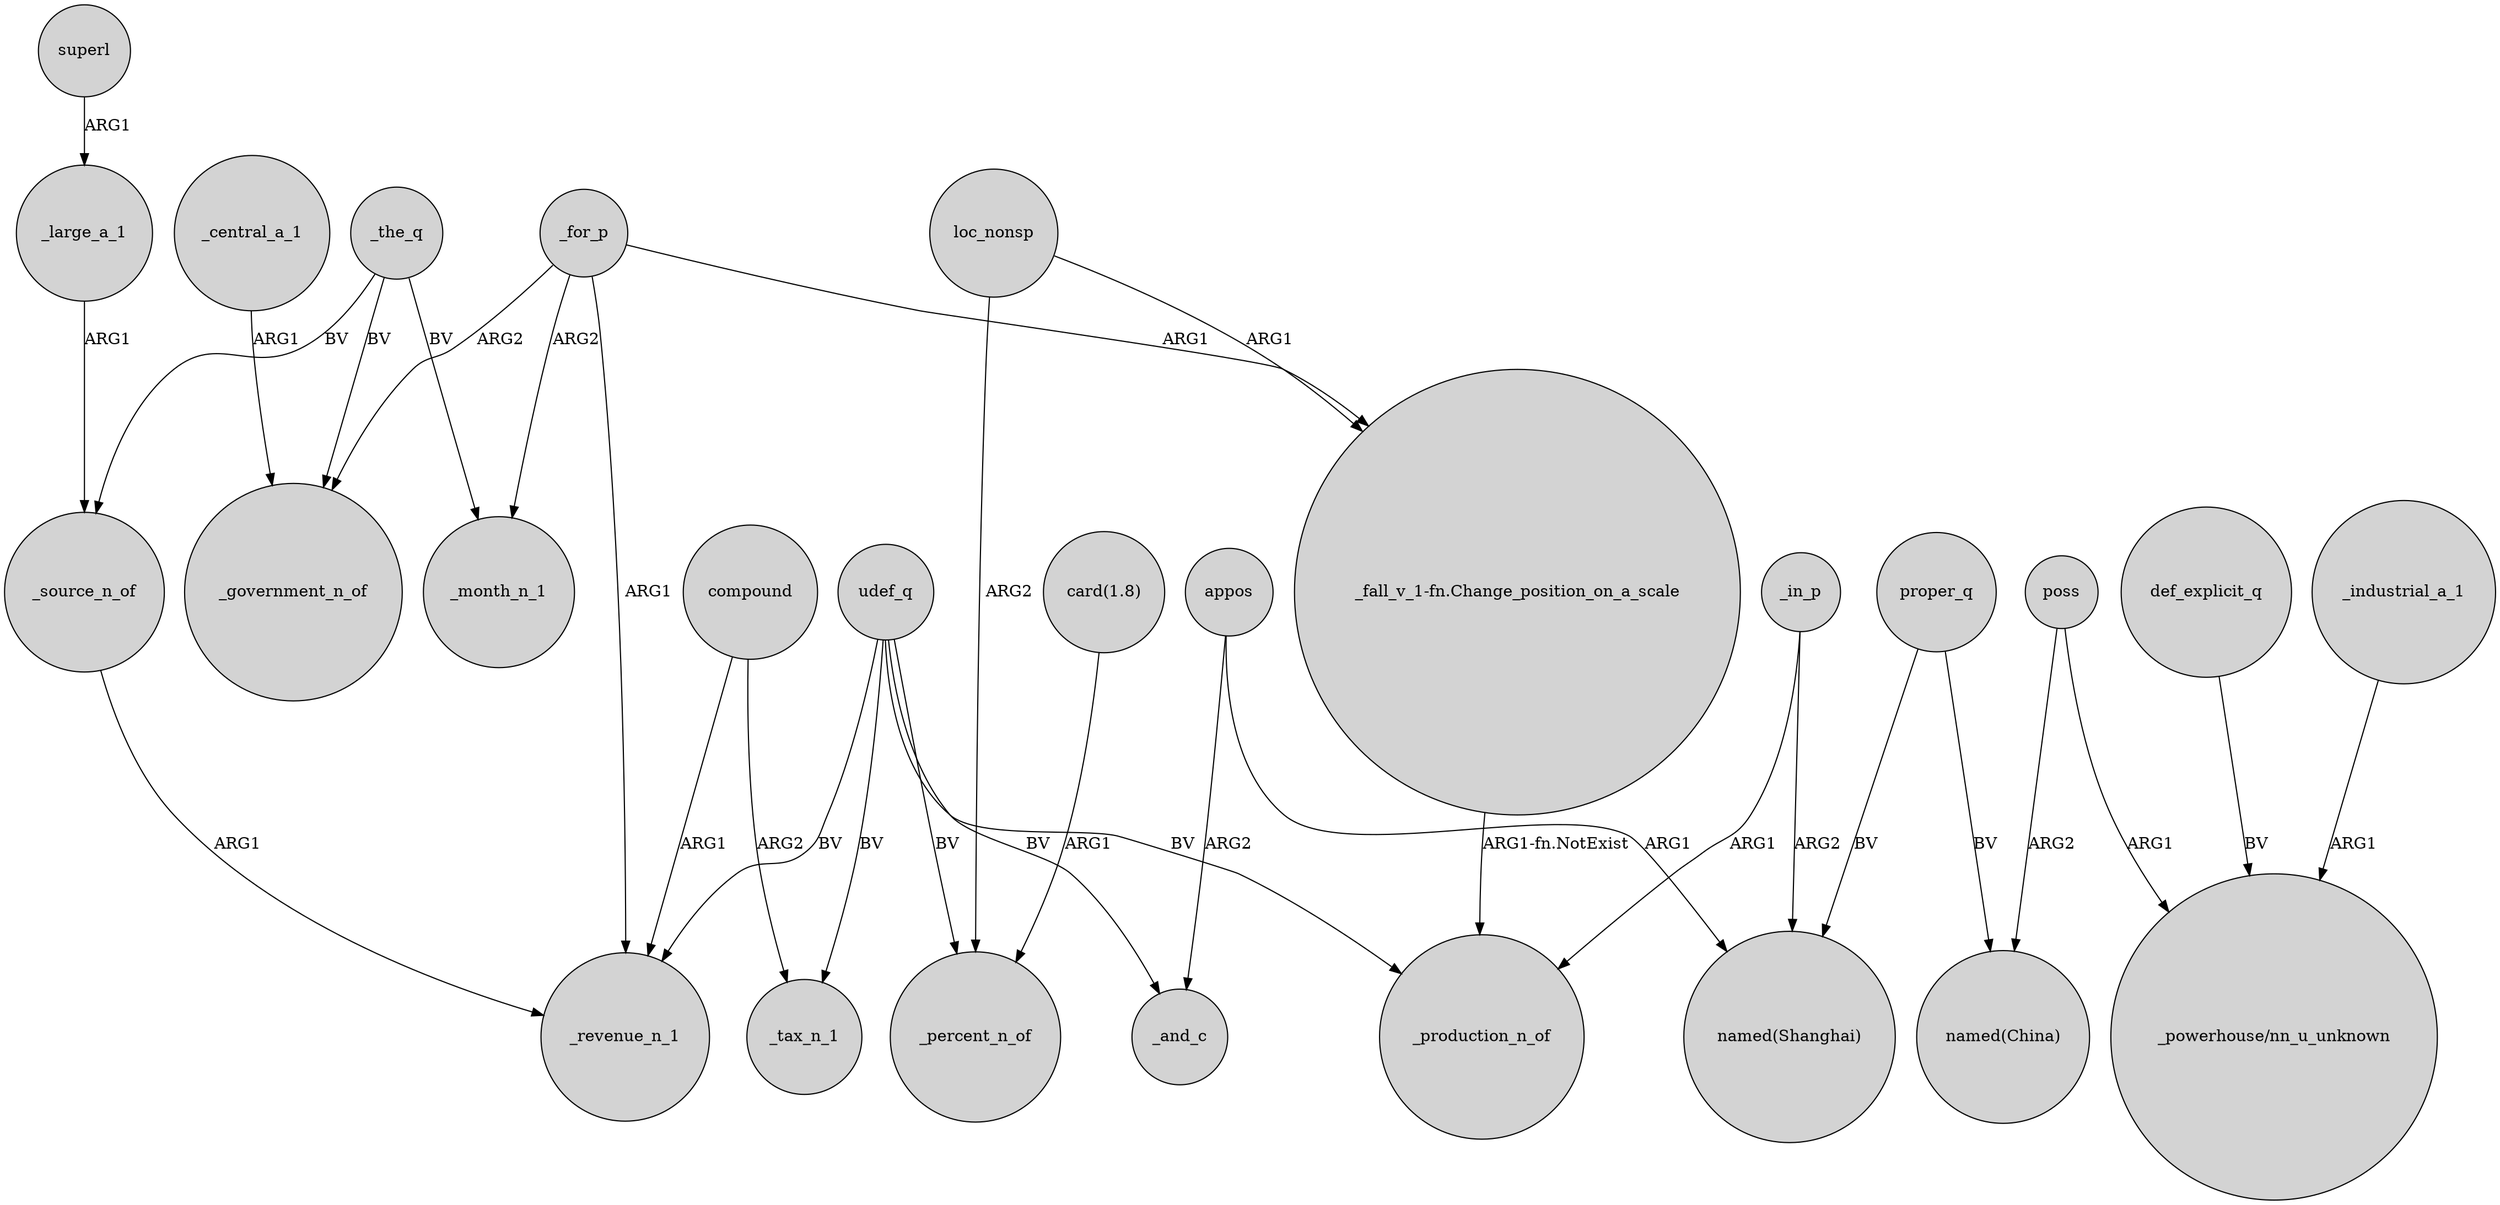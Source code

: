 digraph {
	node [shape=circle style=filled]
	superl -> _large_a_1 [label=ARG1]
	udef_q -> _production_n_of [label=BV]
	_for_p -> _month_n_1 [label=ARG2]
	_source_n_of -> _revenue_n_1 [label=ARG1]
	_for_p -> _revenue_n_1 [label=ARG1]
	def_explicit_q -> "_powerhouse/nn_u_unknown" [label=BV]
	loc_nonsp -> "_fall_v_1-fn.Change_position_on_a_scale" [label=ARG1]
	_industrial_a_1 -> "_powerhouse/nn_u_unknown" [label=ARG1]
	"card(1.8)" -> _percent_n_of [label=ARG1]
	_for_p -> "_fall_v_1-fn.Change_position_on_a_scale" [label=ARG1]
	poss -> "named(China)" [label=ARG2]
	udef_q -> _tax_n_1 [label=BV]
	_the_q -> _month_n_1 [label=BV]
	udef_q -> _revenue_n_1 [label=BV]
	appos -> "named(Shanghai)" [label=ARG1]
	appos -> _and_c [label=ARG2]
	loc_nonsp -> _percent_n_of [label=ARG2]
	proper_q -> "named(Shanghai)" [label=BV]
	_large_a_1 -> _source_n_of [label=ARG1]
	_in_p -> _production_n_of [label=ARG1]
	poss -> "_powerhouse/nn_u_unknown" [label=ARG1]
	proper_q -> "named(China)" [label=BV]
	_the_q -> _source_n_of [label=BV]
	_the_q -> _government_n_of [label=BV]
	_central_a_1 -> _government_n_of [label=ARG1]
	_for_p -> _government_n_of [label=ARG2]
	"_fall_v_1-fn.Change_position_on_a_scale" -> _production_n_of [label="ARG1-fn.NotExist"]
	_in_p -> "named(Shanghai)" [label=ARG2]
	udef_q -> _percent_n_of [label=BV]
	compound -> _tax_n_1 [label=ARG2]
	compound -> _revenue_n_1 [label=ARG1]
	udef_q -> _and_c [label=BV]
}
